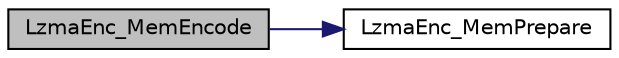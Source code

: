 digraph G
{
  edge [fontname="Helvetica",fontsize="10",labelfontname="Helvetica",labelfontsize="10"];
  node [fontname="Helvetica",fontsize="10",shape=record];
  rankdir="LR";
  Node1 [label="LzmaEnc_MemEncode",height=0.2,width=0.4,color="black", fillcolor="grey75", style="filled" fontcolor="black"];
  Node1 -> Node2 [color="midnightblue",fontsize="10",style="solid",fontname="Helvetica"];
  Node2 [label="LzmaEnc_MemPrepare",height=0.2,width=0.4,color="black", fillcolor="white", style="filled",URL="$_lzma_enc_8c.html#a0a78075f9383a55278fadd356c8eb8a4"];
}
